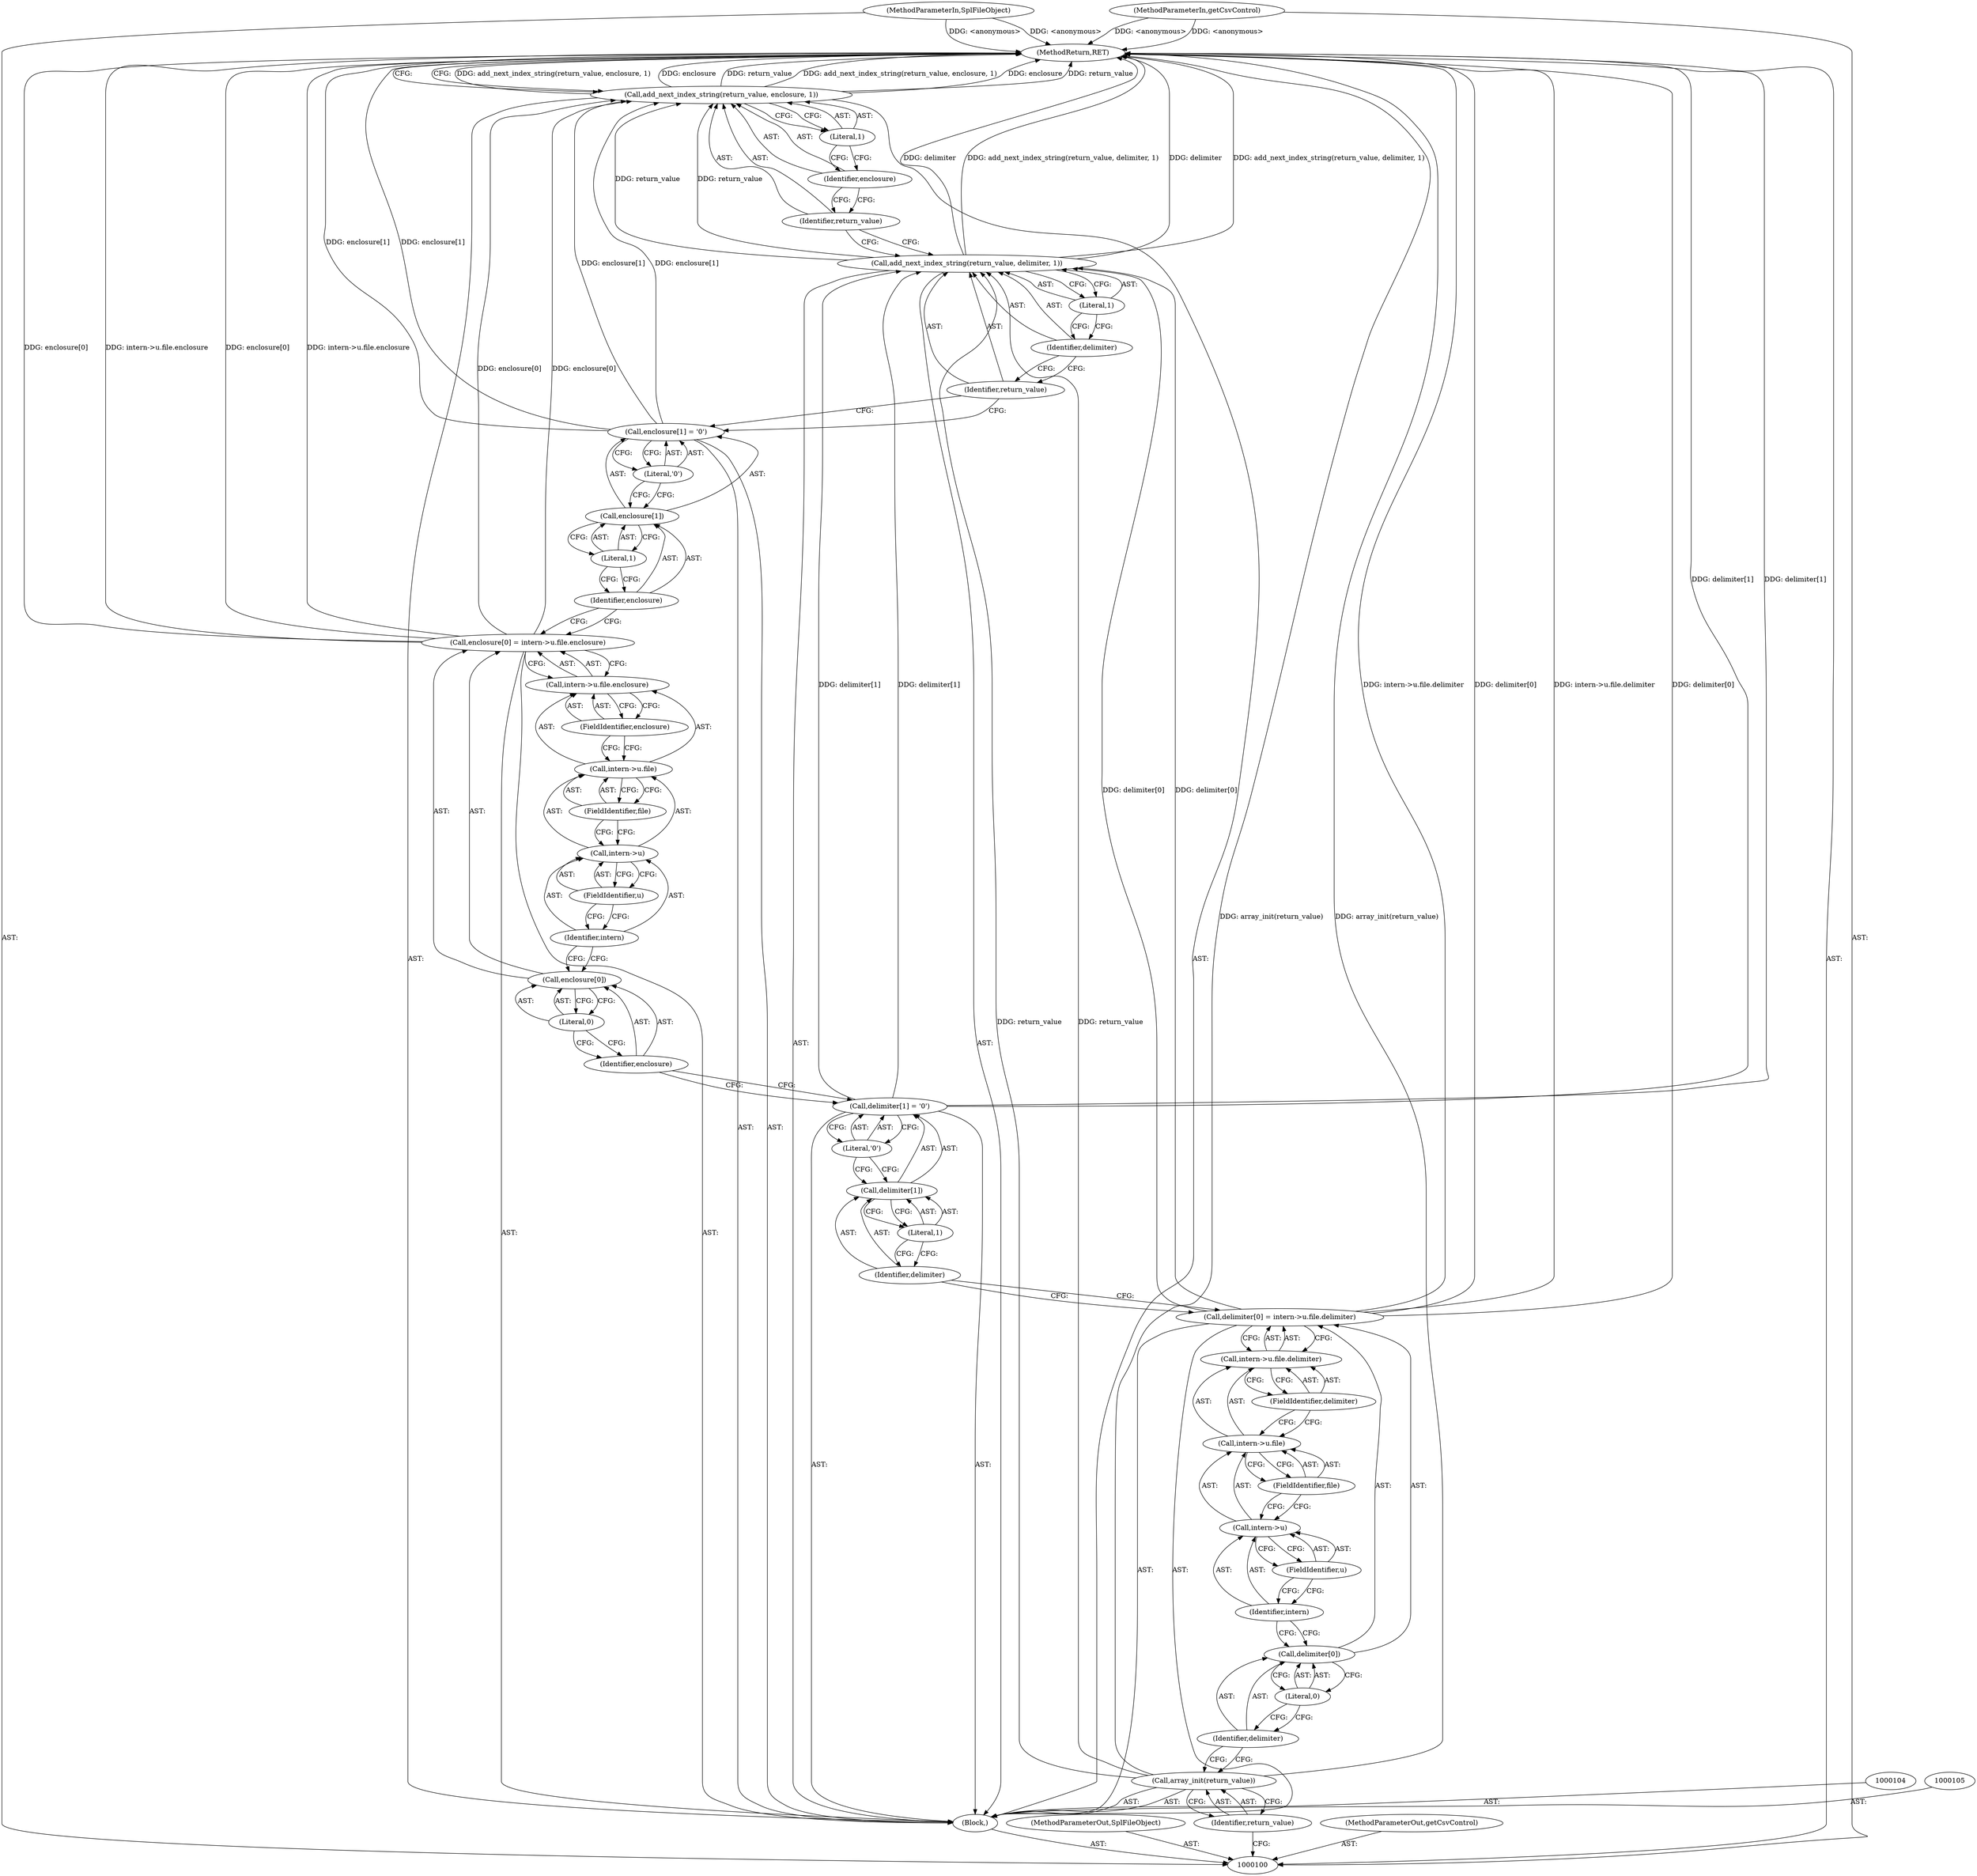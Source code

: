 digraph "0_php-src_7245bff300d3fa8bacbef7897ff080a6f1c23eba?w=1_37" {
"1000148" [label="(MethodReturn,RET)"];
"1000101" [label="(MethodParameterIn,SplFileObject)"];
"1000187" [label="(MethodParameterOut,SplFileObject)"];
"1000102" [label="(MethodParameterIn,getCsvControl)"];
"1000188" [label="(MethodParameterOut,getCsvControl)"];
"1000127" [label="(Literal,0)"];
"1000128" [label="(Call,intern->u.file.enclosure)"];
"1000129" [label="(Call,intern->u.file)"];
"1000130" [label="(Call,intern->u)"];
"1000131" [label="(Identifier,intern)"];
"1000124" [label="(Call,enclosure[0] = intern->u.file.enclosure)"];
"1000125" [label="(Call,enclosure[0])"];
"1000126" [label="(Identifier,enclosure)"];
"1000132" [label="(FieldIdentifier,u)"];
"1000133" [label="(FieldIdentifier,file)"];
"1000134" [label="(FieldIdentifier,enclosure)"];
"1000135" [label="(Call,enclosure[1] = '\0')"];
"1000136" [label="(Call,enclosure[1])"];
"1000137" [label="(Identifier,enclosure)"];
"1000138" [label="(Literal,1)"];
"1000139" [label="(Literal,'\0')"];
"1000140" [label="(Call,add_next_index_string(return_value, delimiter, 1))"];
"1000141" [label="(Identifier,return_value)"];
"1000142" [label="(Identifier,delimiter)"];
"1000143" [label="(Literal,1)"];
"1000144" [label="(Call,add_next_index_string(return_value, enclosure, 1))"];
"1000145" [label="(Identifier,return_value)"];
"1000146" [label="(Identifier,enclosure)"];
"1000147" [label="(Literal,1)"];
"1000103" [label="(Block,)"];
"1000107" [label="(Identifier,return_value)"];
"1000106" [label="(Call,array_init(return_value))"];
"1000111" [label="(Literal,0)"];
"1000112" [label="(Call,intern->u.file.delimiter)"];
"1000113" [label="(Call,intern->u.file)"];
"1000114" [label="(Call,intern->u)"];
"1000115" [label="(Identifier,intern)"];
"1000108" [label="(Call,delimiter[0] = intern->u.file.delimiter)"];
"1000109" [label="(Call,delimiter[0])"];
"1000110" [label="(Identifier,delimiter)"];
"1000116" [label="(FieldIdentifier,u)"];
"1000117" [label="(FieldIdentifier,file)"];
"1000118" [label="(FieldIdentifier,delimiter)"];
"1000122" [label="(Literal,1)"];
"1000123" [label="(Literal,'\0')"];
"1000119" [label="(Call,delimiter[1] = '\0')"];
"1000120" [label="(Call,delimiter[1])"];
"1000121" [label="(Identifier,delimiter)"];
"1000148" -> "1000100"  [label="AST: "];
"1000148" -> "1000144"  [label="CFG: "];
"1000140" -> "1000148"  [label="DDG: delimiter"];
"1000140" -> "1000148"  [label="DDG: add_next_index_string(return_value, delimiter, 1)"];
"1000124" -> "1000148"  [label="DDG: enclosure[0]"];
"1000124" -> "1000148"  [label="DDG: intern->u.file.enclosure"];
"1000144" -> "1000148"  [label="DDG: add_next_index_string(return_value, enclosure, 1)"];
"1000144" -> "1000148"  [label="DDG: enclosure"];
"1000144" -> "1000148"  [label="DDG: return_value"];
"1000102" -> "1000148"  [label="DDG: <anonymous>"];
"1000108" -> "1000148"  [label="DDG: intern->u.file.delimiter"];
"1000108" -> "1000148"  [label="DDG: delimiter[0]"];
"1000101" -> "1000148"  [label="DDG: <anonymous>"];
"1000119" -> "1000148"  [label="DDG: delimiter[1]"];
"1000135" -> "1000148"  [label="DDG: enclosure[1]"];
"1000106" -> "1000148"  [label="DDG: array_init(return_value)"];
"1000101" -> "1000100"  [label="AST: "];
"1000101" -> "1000148"  [label="DDG: <anonymous>"];
"1000187" -> "1000100"  [label="AST: "];
"1000102" -> "1000100"  [label="AST: "];
"1000102" -> "1000148"  [label="DDG: <anonymous>"];
"1000188" -> "1000100"  [label="AST: "];
"1000127" -> "1000125"  [label="AST: "];
"1000127" -> "1000126"  [label="CFG: "];
"1000125" -> "1000127"  [label="CFG: "];
"1000128" -> "1000124"  [label="AST: "];
"1000128" -> "1000134"  [label="CFG: "];
"1000129" -> "1000128"  [label="AST: "];
"1000134" -> "1000128"  [label="AST: "];
"1000124" -> "1000128"  [label="CFG: "];
"1000129" -> "1000128"  [label="AST: "];
"1000129" -> "1000133"  [label="CFG: "];
"1000130" -> "1000129"  [label="AST: "];
"1000133" -> "1000129"  [label="AST: "];
"1000134" -> "1000129"  [label="CFG: "];
"1000130" -> "1000129"  [label="AST: "];
"1000130" -> "1000132"  [label="CFG: "];
"1000131" -> "1000130"  [label="AST: "];
"1000132" -> "1000130"  [label="AST: "];
"1000133" -> "1000130"  [label="CFG: "];
"1000131" -> "1000130"  [label="AST: "];
"1000131" -> "1000125"  [label="CFG: "];
"1000132" -> "1000131"  [label="CFG: "];
"1000124" -> "1000103"  [label="AST: "];
"1000124" -> "1000128"  [label="CFG: "];
"1000125" -> "1000124"  [label="AST: "];
"1000128" -> "1000124"  [label="AST: "];
"1000137" -> "1000124"  [label="CFG: "];
"1000124" -> "1000148"  [label="DDG: enclosure[0]"];
"1000124" -> "1000148"  [label="DDG: intern->u.file.enclosure"];
"1000124" -> "1000144"  [label="DDG: enclosure[0]"];
"1000125" -> "1000124"  [label="AST: "];
"1000125" -> "1000127"  [label="CFG: "];
"1000126" -> "1000125"  [label="AST: "];
"1000127" -> "1000125"  [label="AST: "];
"1000131" -> "1000125"  [label="CFG: "];
"1000126" -> "1000125"  [label="AST: "];
"1000126" -> "1000119"  [label="CFG: "];
"1000127" -> "1000126"  [label="CFG: "];
"1000132" -> "1000130"  [label="AST: "];
"1000132" -> "1000131"  [label="CFG: "];
"1000130" -> "1000132"  [label="CFG: "];
"1000133" -> "1000129"  [label="AST: "];
"1000133" -> "1000130"  [label="CFG: "];
"1000129" -> "1000133"  [label="CFG: "];
"1000134" -> "1000128"  [label="AST: "];
"1000134" -> "1000129"  [label="CFG: "];
"1000128" -> "1000134"  [label="CFG: "];
"1000135" -> "1000103"  [label="AST: "];
"1000135" -> "1000139"  [label="CFG: "];
"1000136" -> "1000135"  [label="AST: "];
"1000139" -> "1000135"  [label="AST: "];
"1000141" -> "1000135"  [label="CFG: "];
"1000135" -> "1000148"  [label="DDG: enclosure[1]"];
"1000135" -> "1000144"  [label="DDG: enclosure[1]"];
"1000136" -> "1000135"  [label="AST: "];
"1000136" -> "1000138"  [label="CFG: "];
"1000137" -> "1000136"  [label="AST: "];
"1000138" -> "1000136"  [label="AST: "];
"1000139" -> "1000136"  [label="CFG: "];
"1000137" -> "1000136"  [label="AST: "];
"1000137" -> "1000124"  [label="CFG: "];
"1000138" -> "1000137"  [label="CFG: "];
"1000138" -> "1000136"  [label="AST: "];
"1000138" -> "1000137"  [label="CFG: "];
"1000136" -> "1000138"  [label="CFG: "];
"1000139" -> "1000135"  [label="AST: "];
"1000139" -> "1000136"  [label="CFG: "];
"1000135" -> "1000139"  [label="CFG: "];
"1000140" -> "1000103"  [label="AST: "];
"1000140" -> "1000143"  [label="CFG: "];
"1000141" -> "1000140"  [label="AST: "];
"1000142" -> "1000140"  [label="AST: "];
"1000143" -> "1000140"  [label="AST: "];
"1000145" -> "1000140"  [label="CFG: "];
"1000140" -> "1000148"  [label="DDG: delimiter"];
"1000140" -> "1000148"  [label="DDG: add_next_index_string(return_value, delimiter, 1)"];
"1000106" -> "1000140"  [label="DDG: return_value"];
"1000119" -> "1000140"  [label="DDG: delimiter[1]"];
"1000108" -> "1000140"  [label="DDG: delimiter[0]"];
"1000140" -> "1000144"  [label="DDG: return_value"];
"1000141" -> "1000140"  [label="AST: "];
"1000141" -> "1000135"  [label="CFG: "];
"1000142" -> "1000141"  [label="CFG: "];
"1000142" -> "1000140"  [label="AST: "];
"1000142" -> "1000141"  [label="CFG: "];
"1000143" -> "1000142"  [label="CFG: "];
"1000143" -> "1000140"  [label="AST: "];
"1000143" -> "1000142"  [label="CFG: "];
"1000140" -> "1000143"  [label="CFG: "];
"1000144" -> "1000103"  [label="AST: "];
"1000144" -> "1000147"  [label="CFG: "];
"1000145" -> "1000144"  [label="AST: "];
"1000146" -> "1000144"  [label="AST: "];
"1000147" -> "1000144"  [label="AST: "];
"1000148" -> "1000144"  [label="CFG: "];
"1000144" -> "1000148"  [label="DDG: add_next_index_string(return_value, enclosure, 1)"];
"1000144" -> "1000148"  [label="DDG: enclosure"];
"1000144" -> "1000148"  [label="DDG: return_value"];
"1000140" -> "1000144"  [label="DDG: return_value"];
"1000124" -> "1000144"  [label="DDG: enclosure[0]"];
"1000135" -> "1000144"  [label="DDG: enclosure[1]"];
"1000145" -> "1000144"  [label="AST: "];
"1000145" -> "1000140"  [label="CFG: "];
"1000146" -> "1000145"  [label="CFG: "];
"1000146" -> "1000144"  [label="AST: "];
"1000146" -> "1000145"  [label="CFG: "];
"1000147" -> "1000146"  [label="CFG: "];
"1000147" -> "1000144"  [label="AST: "];
"1000147" -> "1000146"  [label="CFG: "];
"1000144" -> "1000147"  [label="CFG: "];
"1000103" -> "1000100"  [label="AST: "];
"1000104" -> "1000103"  [label="AST: "];
"1000105" -> "1000103"  [label="AST: "];
"1000106" -> "1000103"  [label="AST: "];
"1000108" -> "1000103"  [label="AST: "];
"1000119" -> "1000103"  [label="AST: "];
"1000124" -> "1000103"  [label="AST: "];
"1000135" -> "1000103"  [label="AST: "];
"1000140" -> "1000103"  [label="AST: "];
"1000144" -> "1000103"  [label="AST: "];
"1000107" -> "1000106"  [label="AST: "];
"1000107" -> "1000100"  [label="CFG: "];
"1000106" -> "1000107"  [label="CFG: "];
"1000106" -> "1000103"  [label="AST: "];
"1000106" -> "1000107"  [label="CFG: "];
"1000107" -> "1000106"  [label="AST: "];
"1000110" -> "1000106"  [label="CFG: "];
"1000106" -> "1000148"  [label="DDG: array_init(return_value)"];
"1000106" -> "1000140"  [label="DDG: return_value"];
"1000111" -> "1000109"  [label="AST: "];
"1000111" -> "1000110"  [label="CFG: "];
"1000109" -> "1000111"  [label="CFG: "];
"1000112" -> "1000108"  [label="AST: "];
"1000112" -> "1000118"  [label="CFG: "];
"1000113" -> "1000112"  [label="AST: "];
"1000118" -> "1000112"  [label="AST: "];
"1000108" -> "1000112"  [label="CFG: "];
"1000113" -> "1000112"  [label="AST: "];
"1000113" -> "1000117"  [label="CFG: "];
"1000114" -> "1000113"  [label="AST: "];
"1000117" -> "1000113"  [label="AST: "];
"1000118" -> "1000113"  [label="CFG: "];
"1000114" -> "1000113"  [label="AST: "];
"1000114" -> "1000116"  [label="CFG: "];
"1000115" -> "1000114"  [label="AST: "];
"1000116" -> "1000114"  [label="AST: "];
"1000117" -> "1000114"  [label="CFG: "];
"1000115" -> "1000114"  [label="AST: "];
"1000115" -> "1000109"  [label="CFG: "];
"1000116" -> "1000115"  [label="CFG: "];
"1000108" -> "1000103"  [label="AST: "];
"1000108" -> "1000112"  [label="CFG: "];
"1000109" -> "1000108"  [label="AST: "];
"1000112" -> "1000108"  [label="AST: "];
"1000121" -> "1000108"  [label="CFG: "];
"1000108" -> "1000148"  [label="DDG: intern->u.file.delimiter"];
"1000108" -> "1000148"  [label="DDG: delimiter[0]"];
"1000108" -> "1000140"  [label="DDG: delimiter[0]"];
"1000109" -> "1000108"  [label="AST: "];
"1000109" -> "1000111"  [label="CFG: "];
"1000110" -> "1000109"  [label="AST: "];
"1000111" -> "1000109"  [label="AST: "];
"1000115" -> "1000109"  [label="CFG: "];
"1000110" -> "1000109"  [label="AST: "];
"1000110" -> "1000106"  [label="CFG: "];
"1000111" -> "1000110"  [label="CFG: "];
"1000116" -> "1000114"  [label="AST: "];
"1000116" -> "1000115"  [label="CFG: "];
"1000114" -> "1000116"  [label="CFG: "];
"1000117" -> "1000113"  [label="AST: "];
"1000117" -> "1000114"  [label="CFG: "];
"1000113" -> "1000117"  [label="CFG: "];
"1000118" -> "1000112"  [label="AST: "];
"1000118" -> "1000113"  [label="CFG: "];
"1000112" -> "1000118"  [label="CFG: "];
"1000122" -> "1000120"  [label="AST: "];
"1000122" -> "1000121"  [label="CFG: "];
"1000120" -> "1000122"  [label="CFG: "];
"1000123" -> "1000119"  [label="AST: "];
"1000123" -> "1000120"  [label="CFG: "];
"1000119" -> "1000123"  [label="CFG: "];
"1000119" -> "1000103"  [label="AST: "];
"1000119" -> "1000123"  [label="CFG: "];
"1000120" -> "1000119"  [label="AST: "];
"1000123" -> "1000119"  [label="AST: "];
"1000126" -> "1000119"  [label="CFG: "];
"1000119" -> "1000148"  [label="DDG: delimiter[1]"];
"1000119" -> "1000140"  [label="DDG: delimiter[1]"];
"1000120" -> "1000119"  [label="AST: "];
"1000120" -> "1000122"  [label="CFG: "];
"1000121" -> "1000120"  [label="AST: "];
"1000122" -> "1000120"  [label="AST: "];
"1000123" -> "1000120"  [label="CFG: "];
"1000121" -> "1000120"  [label="AST: "];
"1000121" -> "1000108"  [label="CFG: "];
"1000122" -> "1000121"  [label="CFG: "];
}
